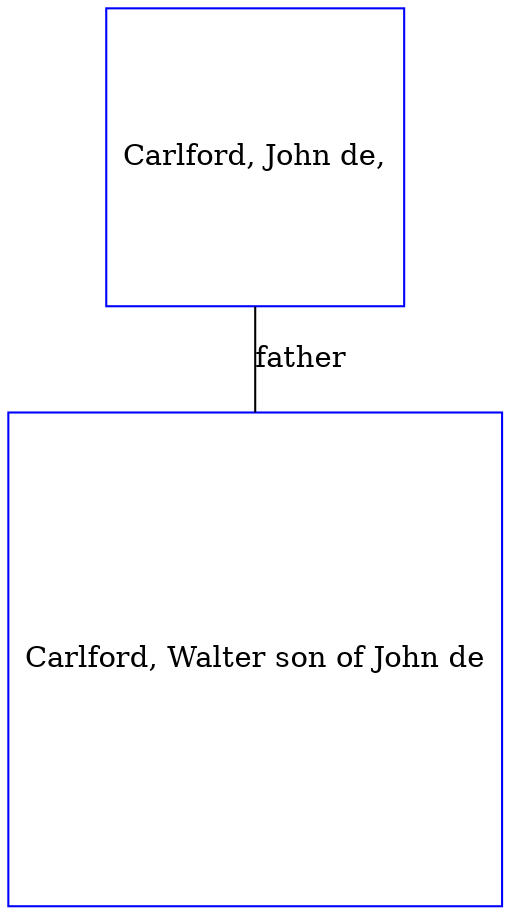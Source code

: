digraph D {
    edge [dir=none];    node [shape=box];    "009629"   [label="Carlford, Walter son of John de", shape=box, regular=1, color="blue"] ;
"009630"   [label="Carlford, John de,", shape=box, regular=1, color="blue"] ;
009630->009629 [label="father",arrowsize=0.0]; 
}